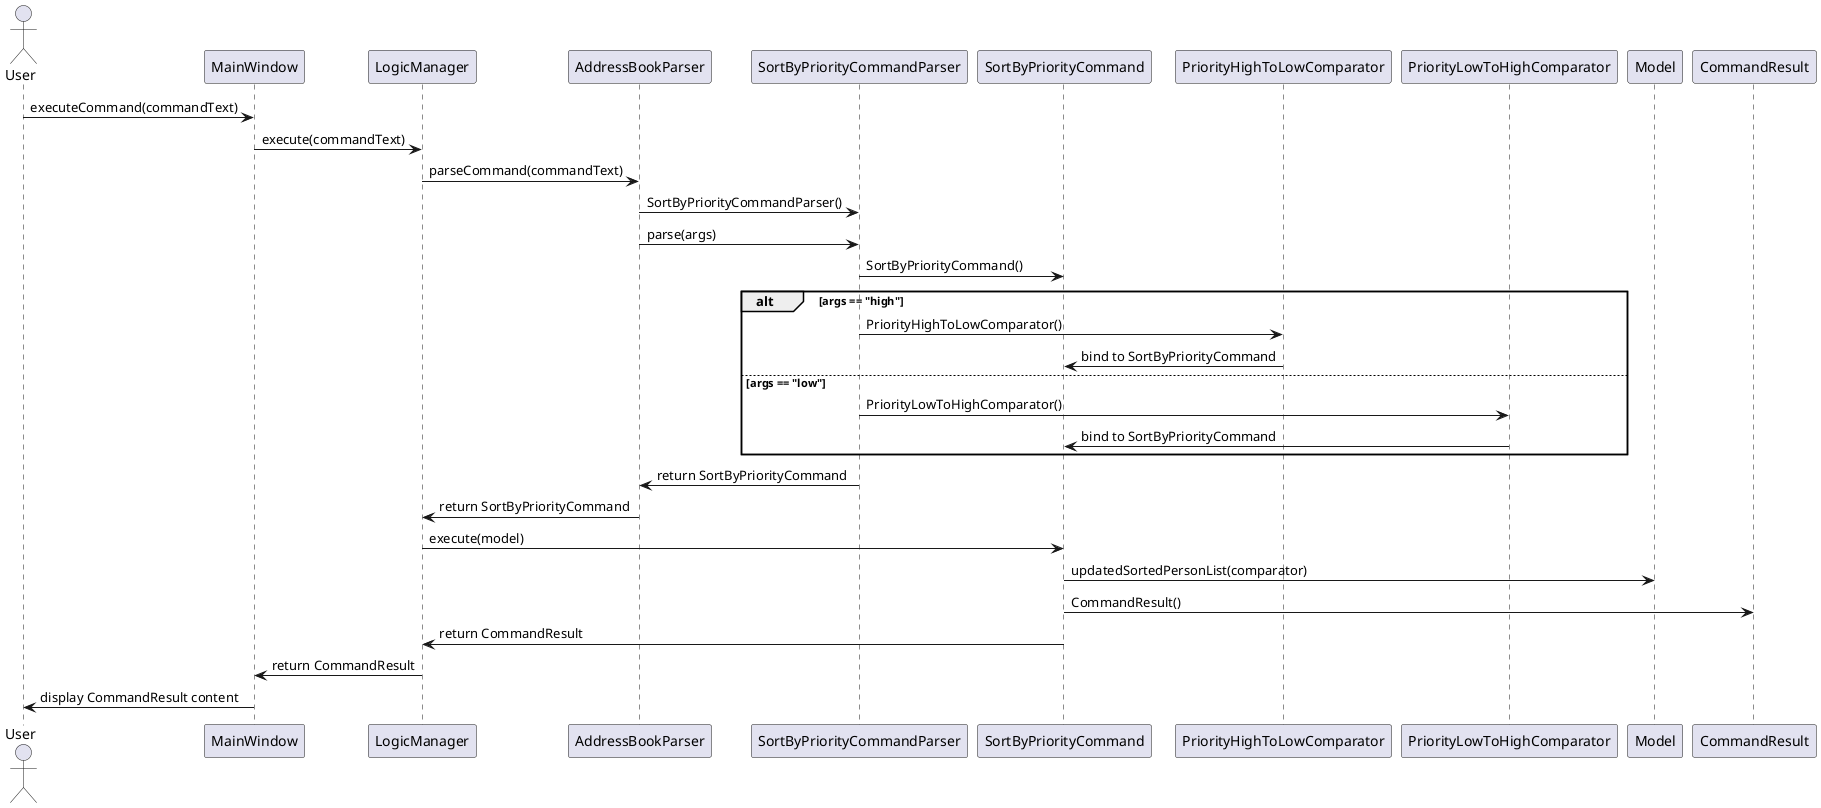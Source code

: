 @startuml
actor User as u

u -> MainWindow : executeCommand(commandText)
MainWindow -> LogicManager: execute(commandText)
LogicManager -> AddressBookParser: parseCommand(commandText)
AddressBookParser -> SortByPriorityCommandParser: SortByPriorityCommandParser()
AddressBookParser -> SortByPriorityCommandParser: parse(args)
SortByPriorityCommandParser -> SortByPriorityCommand: SortByPriorityCommand()
alt args == "high"
    SortByPriorityCommandParser -> PriorityHighToLowComparator : PriorityHighToLowComparator()
    PriorityHighToLowComparator -> SortByPriorityCommand: bind to SortByPriorityCommand
else args == "low"
    SortByPriorityCommandParser -> PriorityLowToHighComparator : PriorityLowToHighComparator()
    PriorityLowToHighComparator -> SortByPriorityCommand: bind to SortByPriorityCommand
end
SortByPriorityCommandParser -> AddressBookParser: return SortByPriorityCommand
AddressBookParser -> LogicManager: return SortByPriorityCommand
LogicManager -> SortByPriorityCommand: execute(model)
SortByPriorityCommand -> Model: updatedSortedPersonList(comparator)
SortByPriorityCommand -> CommandResult: CommandResult()
SortByPriorityCommand -> LogicManager: return CommandResult
LogicManager -> MainWindow: return CommandResult
MainWindow -> u: display CommandResult content

@enduml
